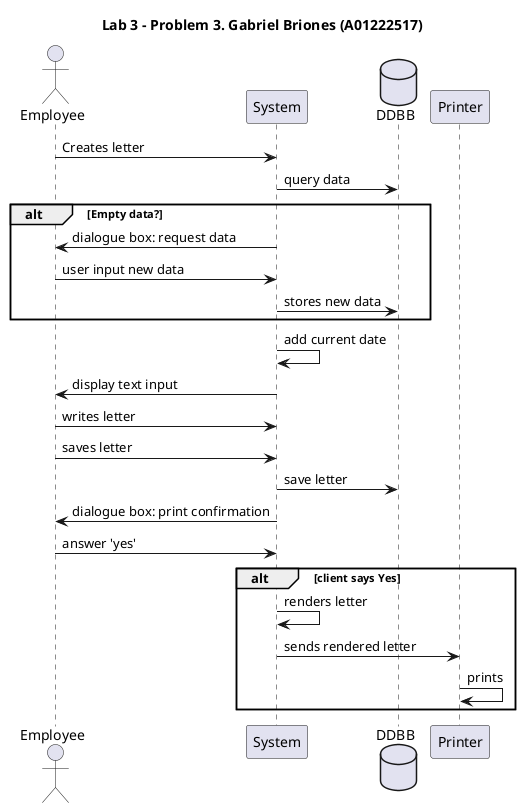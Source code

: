 @startuml
title Lab 3 - Problem 3. Gabriel Briones (A01222517)
actor Employee
participant System
database DDBB
participant Printer
Employee -> System: Creates letter
System -> DDBB: query data
alt Empty data?
System -> Employee: dialogue box: request data
Employee -> System: user input new data
System -> DDBB: stores new data
end
System -> System: add current date
System -> Employee: display text input
Employee -> System: writes letter
Employee -> System: saves letter
System -> DDBB: save letter
System -> Employee: dialogue box: print confirmation
Employee -> System: answer 'yes'
alt client says Yes
System -> System: renders letter
System -> Printer: sends rendered letter
Printer -> Printer: prints
end
@enduml